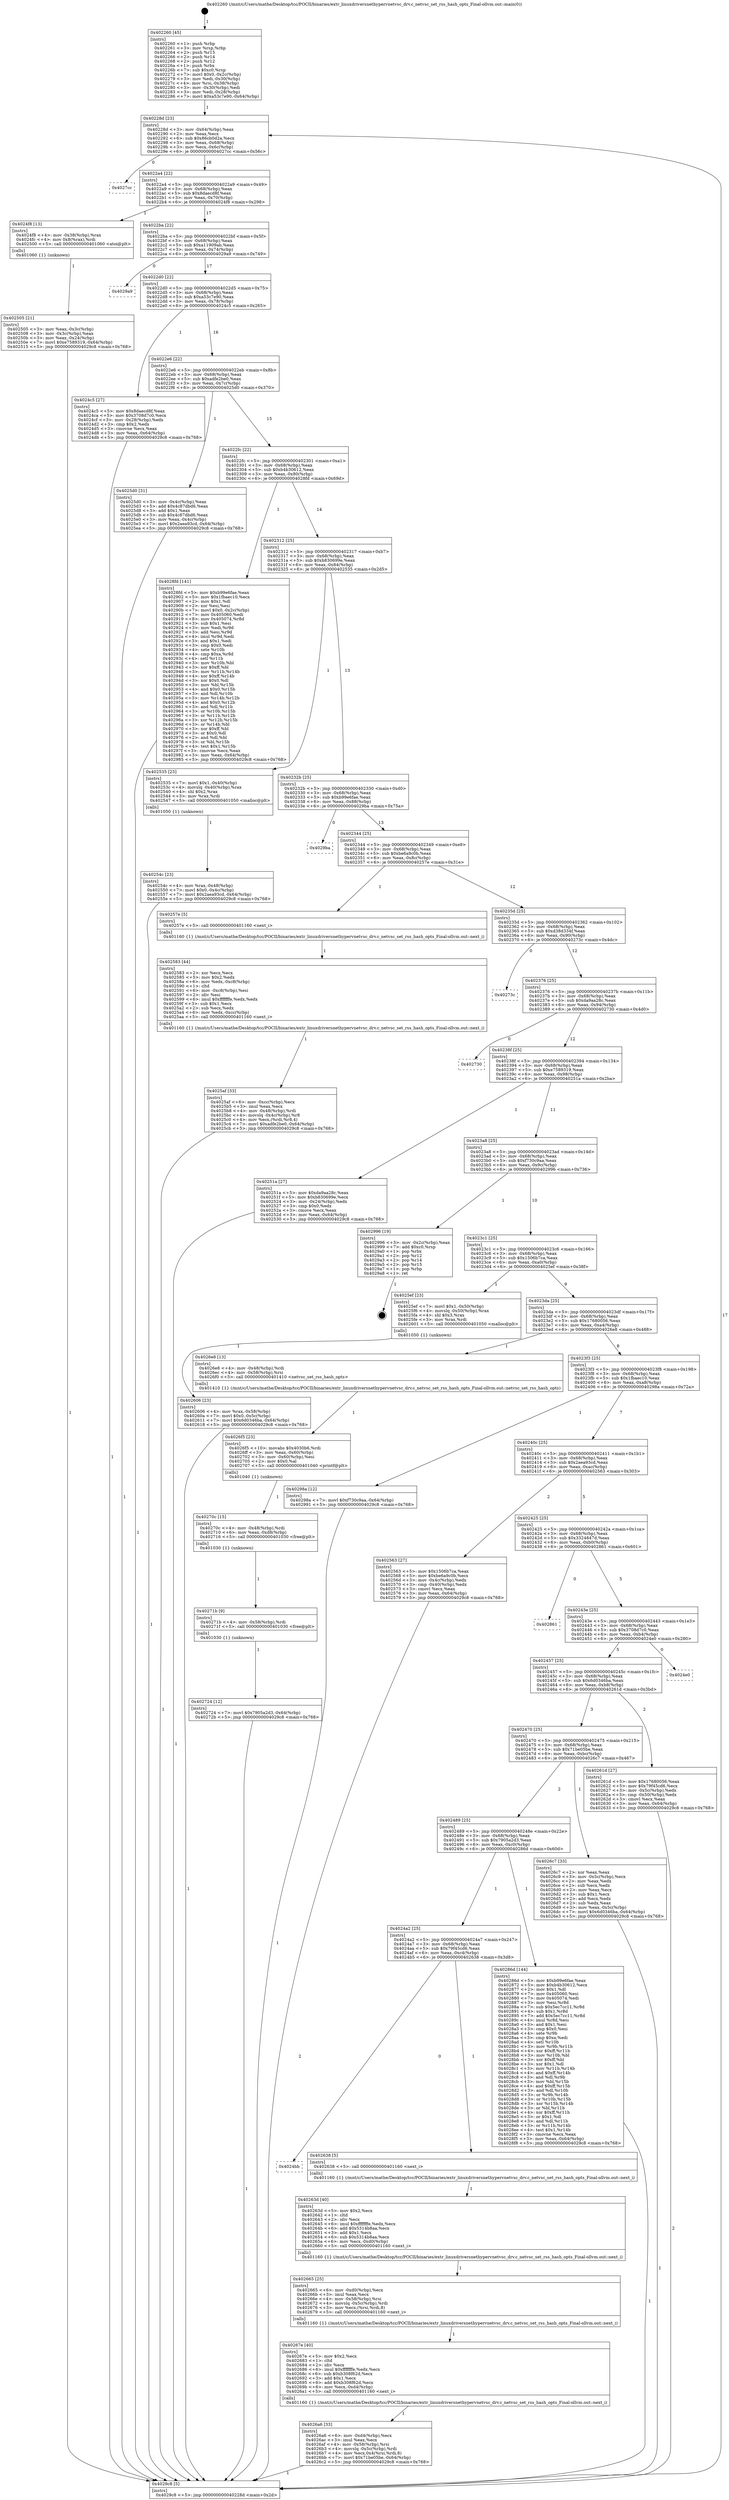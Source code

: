digraph "0x402260" {
  label = "0x402260 (/mnt/c/Users/mathe/Desktop/tcc/POCII/binaries/extr_linuxdriversnethypervnetvsc_drv.c_netvsc_set_rss_hash_opts_Final-ollvm.out::main(0))"
  labelloc = "t"
  node[shape=record]

  Entry [label="",width=0.3,height=0.3,shape=circle,fillcolor=black,style=filled]
  "0x40228d" [label="{
     0x40228d [23]\l
     | [instrs]\l
     &nbsp;&nbsp;0x40228d \<+3\>: mov -0x64(%rbp),%eax\l
     &nbsp;&nbsp;0x402290 \<+2\>: mov %eax,%ecx\l
     &nbsp;&nbsp;0x402292 \<+6\>: sub $0x86cb0d2a,%ecx\l
     &nbsp;&nbsp;0x402298 \<+3\>: mov %eax,-0x68(%rbp)\l
     &nbsp;&nbsp;0x40229b \<+3\>: mov %ecx,-0x6c(%rbp)\l
     &nbsp;&nbsp;0x40229e \<+6\>: je 00000000004027cc \<main+0x56c\>\l
  }"]
  "0x4027cc" [label="{
     0x4027cc\l
  }", style=dashed]
  "0x4022a4" [label="{
     0x4022a4 [22]\l
     | [instrs]\l
     &nbsp;&nbsp;0x4022a4 \<+5\>: jmp 00000000004022a9 \<main+0x49\>\l
     &nbsp;&nbsp;0x4022a9 \<+3\>: mov -0x68(%rbp),%eax\l
     &nbsp;&nbsp;0x4022ac \<+5\>: sub $0x8daecd8f,%eax\l
     &nbsp;&nbsp;0x4022b1 \<+3\>: mov %eax,-0x70(%rbp)\l
     &nbsp;&nbsp;0x4022b4 \<+6\>: je 00000000004024f8 \<main+0x298\>\l
  }"]
  Exit [label="",width=0.3,height=0.3,shape=circle,fillcolor=black,style=filled,peripheries=2]
  "0x4024f8" [label="{
     0x4024f8 [13]\l
     | [instrs]\l
     &nbsp;&nbsp;0x4024f8 \<+4\>: mov -0x38(%rbp),%rax\l
     &nbsp;&nbsp;0x4024fc \<+4\>: mov 0x8(%rax),%rdi\l
     &nbsp;&nbsp;0x402500 \<+5\>: call 0000000000401060 \<atoi@plt\>\l
     | [calls]\l
     &nbsp;&nbsp;0x401060 \{1\} (unknown)\l
  }"]
  "0x4022ba" [label="{
     0x4022ba [22]\l
     | [instrs]\l
     &nbsp;&nbsp;0x4022ba \<+5\>: jmp 00000000004022bf \<main+0x5f\>\l
     &nbsp;&nbsp;0x4022bf \<+3\>: mov -0x68(%rbp),%eax\l
     &nbsp;&nbsp;0x4022c2 \<+5\>: sub $0xa11909ab,%eax\l
     &nbsp;&nbsp;0x4022c7 \<+3\>: mov %eax,-0x74(%rbp)\l
     &nbsp;&nbsp;0x4022ca \<+6\>: je 00000000004029a9 \<main+0x749\>\l
  }"]
  "0x402724" [label="{
     0x402724 [12]\l
     | [instrs]\l
     &nbsp;&nbsp;0x402724 \<+7\>: movl $0x7905a2d3,-0x64(%rbp)\l
     &nbsp;&nbsp;0x40272b \<+5\>: jmp 00000000004029c8 \<main+0x768\>\l
  }"]
  "0x4029a9" [label="{
     0x4029a9\l
  }", style=dashed]
  "0x4022d0" [label="{
     0x4022d0 [22]\l
     | [instrs]\l
     &nbsp;&nbsp;0x4022d0 \<+5\>: jmp 00000000004022d5 \<main+0x75\>\l
     &nbsp;&nbsp;0x4022d5 \<+3\>: mov -0x68(%rbp),%eax\l
     &nbsp;&nbsp;0x4022d8 \<+5\>: sub $0xa53c7e90,%eax\l
     &nbsp;&nbsp;0x4022dd \<+3\>: mov %eax,-0x78(%rbp)\l
     &nbsp;&nbsp;0x4022e0 \<+6\>: je 00000000004024c5 \<main+0x265\>\l
  }"]
  "0x40271b" [label="{
     0x40271b [9]\l
     | [instrs]\l
     &nbsp;&nbsp;0x40271b \<+4\>: mov -0x58(%rbp),%rdi\l
     &nbsp;&nbsp;0x40271f \<+5\>: call 0000000000401030 \<free@plt\>\l
     | [calls]\l
     &nbsp;&nbsp;0x401030 \{1\} (unknown)\l
  }"]
  "0x4024c5" [label="{
     0x4024c5 [27]\l
     | [instrs]\l
     &nbsp;&nbsp;0x4024c5 \<+5\>: mov $0x8daecd8f,%eax\l
     &nbsp;&nbsp;0x4024ca \<+5\>: mov $0x3708d7c0,%ecx\l
     &nbsp;&nbsp;0x4024cf \<+3\>: mov -0x28(%rbp),%edx\l
     &nbsp;&nbsp;0x4024d2 \<+3\>: cmp $0x2,%edx\l
     &nbsp;&nbsp;0x4024d5 \<+3\>: cmovne %ecx,%eax\l
     &nbsp;&nbsp;0x4024d8 \<+3\>: mov %eax,-0x64(%rbp)\l
     &nbsp;&nbsp;0x4024db \<+5\>: jmp 00000000004029c8 \<main+0x768\>\l
  }"]
  "0x4022e6" [label="{
     0x4022e6 [22]\l
     | [instrs]\l
     &nbsp;&nbsp;0x4022e6 \<+5\>: jmp 00000000004022eb \<main+0x8b\>\l
     &nbsp;&nbsp;0x4022eb \<+3\>: mov -0x68(%rbp),%eax\l
     &nbsp;&nbsp;0x4022ee \<+5\>: sub $0xadfe2be0,%eax\l
     &nbsp;&nbsp;0x4022f3 \<+3\>: mov %eax,-0x7c(%rbp)\l
     &nbsp;&nbsp;0x4022f6 \<+6\>: je 00000000004025d0 \<main+0x370\>\l
  }"]
  "0x4029c8" [label="{
     0x4029c8 [5]\l
     | [instrs]\l
     &nbsp;&nbsp;0x4029c8 \<+5\>: jmp 000000000040228d \<main+0x2d\>\l
  }"]
  "0x402260" [label="{
     0x402260 [45]\l
     | [instrs]\l
     &nbsp;&nbsp;0x402260 \<+1\>: push %rbp\l
     &nbsp;&nbsp;0x402261 \<+3\>: mov %rsp,%rbp\l
     &nbsp;&nbsp;0x402264 \<+2\>: push %r15\l
     &nbsp;&nbsp;0x402266 \<+2\>: push %r14\l
     &nbsp;&nbsp;0x402268 \<+2\>: push %r12\l
     &nbsp;&nbsp;0x40226a \<+1\>: push %rbx\l
     &nbsp;&nbsp;0x40226b \<+7\>: sub $0xc0,%rsp\l
     &nbsp;&nbsp;0x402272 \<+7\>: movl $0x0,-0x2c(%rbp)\l
     &nbsp;&nbsp;0x402279 \<+3\>: mov %edi,-0x30(%rbp)\l
     &nbsp;&nbsp;0x40227c \<+4\>: mov %rsi,-0x38(%rbp)\l
     &nbsp;&nbsp;0x402280 \<+3\>: mov -0x30(%rbp),%edi\l
     &nbsp;&nbsp;0x402283 \<+3\>: mov %edi,-0x28(%rbp)\l
     &nbsp;&nbsp;0x402286 \<+7\>: movl $0xa53c7e90,-0x64(%rbp)\l
  }"]
  "0x402505" [label="{
     0x402505 [21]\l
     | [instrs]\l
     &nbsp;&nbsp;0x402505 \<+3\>: mov %eax,-0x3c(%rbp)\l
     &nbsp;&nbsp;0x402508 \<+3\>: mov -0x3c(%rbp),%eax\l
     &nbsp;&nbsp;0x40250b \<+3\>: mov %eax,-0x24(%rbp)\l
     &nbsp;&nbsp;0x40250e \<+7\>: movl $0xe7589319,-0x64(%rbp)\l
     &nbsp;&nbsp;0x402515 \<+5\>: jmp 00000000004029c8 \<main+0x768\>\l
  }"]
  "0x40270c" [label="{
     0x40270c [15]\l
     | [instrs]\l
     &nbsp;&nbsp;0x40270c \<+4\>: mov -0x48(%rbp),%rdi\l
     &nbsp;&nbsp;0x402710 \<+6\>: mov %eax,-0xd8(%rbp)\l
     &nbsp;&nbsp;0x402716 \<+5\>: call 0000000000401030 \<free@plt\>\l
     | [calls]\l
     &nbsp;&nbsp;0x401030 \{1\} (unknown)\l
  }"]
  "0x4025d0" [label="{
     0x4025d0 [31]\l
     | [instrs]\l
     &nbsp;&nbsp;0x4025d0 \<+3\>: mov -0x4c(%rbp),%eax\l
     &nbsp;&nbsp;0x4025d3 \<+5\>: add $0x4c87dbd6,%eax\l
     &nbsp;&nbsp;0x4025d8 \<+3\>: add $0x1,%eax\l
     &nbsp;&nbsp;0x4025db \<+5\>: sub $0x4c87dbd6,%eax\l
     &nbsp;&nbsp;0x4025e0 \<+3\>: mov %eax,-0x4c(%rbp)\l
     &nbsp;&nbsp;0x4025e3 \<+7\>: movl $0x2aea93cd,-0x64(%rbp)\l
     &nbsp;&nbsp;0x4025ea \<+5\>: jmp 00000000004029c8 \<main+0x768\>\l
  }"]
  "0x4022fc" [label="{
     0x4022fc [22]\l
     | [instrs]\l
     &nbsp;&nbsp;0x4022fc \<+5\>: jmp 0000000000402301 \<main+0xa1\>\l
     &nbsp;&nbsp;0x402301 \<+3\>: mov -0x68(%rbp),%eax\l
     &nbsp;&nbsp;0x402304 \<+5\>: sub $0xb4b30612,%eax\l
     &nbsp;&nbsp;0x402309 \<+3\>: mov %eax,-0x80(%rbp)\l
     &nbsp;&nbsp;0x40230c \<+6\>: je 00000000004028fd \<main+0x69d\>\l
  }"]
  "0x4026f5" [label="{
     0x4026f5 [23]\l
     | [instrs]\l
     &nbsp;&nbsp;0x4026f5 \<+10\>: movabs $0x4030b6,%rdi\l
     &nbsp;&nbsp;0x4026ff \<+3\>: mov %eax,-0x60(%rbp)\l
     &nbsp;&nbsp;0x402702 \<+3\>: mov -0x60(%rbp),%esi\l
     &nbsp;&nbsp;0x402705 \<+2\>: mov $0x0,%al\l
     &nbsp;&nbsp;0x402707 \<+5\>: call 0000000000401040 \<printf@plt\>\l
     | [calls]\l
     &nbsp;&nbsp;0x401040 \{1\} (unknown)\l
  }"]
  "0x4028fd" [label="{
     0x4028fd [141]\l
     | [instrs]\l
     &nbsp;&nbsp;0x4028fd \<+5\>: mov $0xb99e6fae,%eax\l
     &nbsp;&nbsp;0x402902 \<+5\>: mov $0x1fbaec10,%ecx\l
     &nbsp;&nbsp;0x402907 \<+2\>: mov $0x1,%dl\l
     &nbsp;&nbsp;0x402909 \<+2\>: xor %esi,%esi\l
     &nbsp;&nbsp;0x40290b \<+7\>: movl $0x0,-0x2c(%rbp)\l
     &nbsp;&nbsp;0x402912 \<+7\>: mov 0x405060,%edi\l
     &nbsp;&nbsp;0x402919 \<+8\>: mov 0x405074,%r8d\l
     &nbsp;&nbsp;0x402921 \<+3\>: sub $0x1,%esi\l
     &nbsp;&nbsp;0x402924 \<+3\>: mov %edi,%r9d\l
     &nbsp;&nbsp;0x402927 \<+3\>: add %esi,%r9d\l
     &nbsp;&nbsp;0x40292a \<+4\>: imul %r9d,%edi\l
     &nbsp;&nbsp;0x40292e \<+3\>: and $0x1,%edi\l
     &nbsp;&nbsp;0x402931 \<+3\>: cmp $0x0,%edi\l
     &nbsp;&nbsp;0x402934 \<+4\>: sete %r10b\l
     &nbsp;&nbsp;0x402938 \<+4\>: cmp $0xa,%r8d\l
     &nbsp;&nbsp;0x40293c \<+4\>: setl %r11b\l
     &nbsp;&nbsp;0x402940 \<+3\>: mov %r10b,%bl\l
     &nbsp;&nbsp;0x402943 \<+3\>: xor $0xff,%bl\l
     &nbsp;&nbsp;0x402946 \<+3\>: mov %r11b,%r14b\l
     &nbsp;&nbsp;0x402949 \<+4\>: xor $0xff,%r14b\l
     &nbsp;&nbsp;0x40294d \<+3\>: xor $0x0,%dl\l
     &nbsp;&nbsp;0x402950 \<+3\>: mov %bl,%r15b\l
     &nbsp;&nbsp;0x402953 \<+4\>: and $0x0,%r15b\l
     &nbsp;&nbsp;0x402957 \<+3\>: and %dl,%r10b\l
     &nbsp;&nbsp;0x40295a \<+3\>: mov %r14b,%r12b\l
     &nbsp;&nbsp;0x40295d \<+4\>: and $0x0,%r12b\l
     &nbsp;&nbsp;0x402961 \<+3\>: and %dl,%r11b\l
     &nbsp;&nbsp;0x402964 \<+3\>: or %r10b,%r15b\l
     &nbsp;&nbsp;0x402967 \<+3\>: or %r11b,%r12b\l
     &nbsp;&nbsp;0x40296a \<+3\>: xor %r12b,%r15b\l
     &nbsp;&nbsp;0x40296d \<+3\>: or %r14b,%bl\l
     &nbsp;&nbsp;0x402970 \<+3\>: xor $0xff,%bl\l
     &nbsp;&nbsp;0x402973 \<+3\>: or $0x0,%dl\l
     &nbsp;&nbsp;0x402976 \<+2\>: and %dl,%bl\l
     &nbsp;&nbsp;0x402978 \<+3\>: or %bl,%r15b\l
     &nbsp;&nbsp;0x40297b \<+4\>: test $0x1,%r15b\l
     &nbsp;&nbsp;0x40297f \<+3\>: cmovne %ecx,%eax\l
     &nbsp;&nbsp;0x402982 \<+3\>: mov %eax,-0x64(%rbp)\l
     &nbsp;&nbsp;0x402985 \<+5\>: jmp 00000000004029c8 \<main+0x768\>\l
  }"]
  "0x402312" [label="{
     0x402312 [25]\l
     | [instrs]\l
     &nbsp;&nbsp;0x402312 \<+5\>: jmp 0000000000402317 \<main+0xb7\>\l
     &nbsp;&nbsp;0x402317 \<+3\>: mov -0x68(%rbp),%eax\l
     &nbsp;&nbsp;0x40231a \<+5\>: sub $0xb830699e,%eax\l
     &nbsp;&nbsp;0x40231f \<+6\>: mov %eax,-0x84(%rbp)\l
     &nbsp;&nbsp;0x402325 \<+6\>: je 0000000000402535 \<main+0x2d5\>\l
  }"]
  "0x4026a6" [label="{
     0x4026a6 [33]\l
     | [instrs]\l
     &nbsp;&nbsp;0x4026a6 \<+6\>: mov -0xd4(%rbp),%ecx\l
     &nbsp;&nbsp;0x4026ac \<+3\>: imul %eax,%ecx\l
     &nbsp;&nbsp;0x4026af \<+4\>: mov -0x58(%rbp),%rsi\l
     &nbsp;&nbsp;0x4026b3 \<+4\>: movslq -0x5c(%rbp),%rdi\l
     &nbsp;&nbsp;0x4026b7 \<+4\>: mov %ecx,0x4(%rsi,%rdi,8)\l
     &nbsp;&nbsp;0x4026bb \<+7\>: movl $0x71be05be,-0x64(%rbp)\l
     &nbsp;&nbsp;0x4026c2 \<+5\>: jmp 00000000004029c8 \<main+0x768\>\l
  }"]
  "0x402535" [label="{
     0x402535 [23]\l
     | [instrs]\l
     &nbsp;&nbsp;0x402535 \<+7\>: movl $0x1,-0x40(%rbp)\l
     &nbsp;&nbsp;0x40253c \<+4\>: movslq -0x40(%rbp),%rax\l
     &nbsp;&nbsp;0x402540 \<+4\>: shl $0x2,%rax\l
     &nbsp;&nbsp;0x402544 \<+3\>: mov %rax,%rdi\l
     &nbsp;&nbsp;0x402547 \<+5\>: call 0000000000401050 \<malloc@plt\>\l
     | [calls]\l
     &nbsp;&nbsp;0x401050 \{1\} (unknown)\l
  }"]
  "0x40232b" [label="{
     0x40232b [25]\l
     | [instrs]\l
     &nbsp;&nbsp;0x40232b \<+5\>: jmp 0000000000402330 \<main+0xd0\>\l
     &nbsp;&nbsp;0x402330 \<+3\>: mov -0x68(%rbp),%eax\l
     &nbsp;&nbsp;0x402333 \<+5\>: sub $0xb99e6fae,%eax\l
     &nbsp;&nbsp;0x402338 \<+6\>: mov %eax,-0x88(%rbp)\l
     &nbsp;&nbsp;0x40233e \<+6\>: je 00000000004029ba \<main+0x75a\>\l
  }"]
  "0x40267e" [label="{
     0x40267e [40]\l
     | [instrs]\l
     &nbsp;&nbsp;0x40267e \<+5\>: mov $0x2,%ecx\l
     &nbsp;&nbsp;0x402683 \<+1\>: cltd\l
     &nbsp;&nbsp;0x402684 \<+2\>: idiv %ecx\l
     &nbsp;&nbsp;0x402686 \<+6\>: imul $0xfffffffe,%edx,%ecx\l
     &nbsp;&nbsp;0x40268c \<+6\>: sub $0xb308f62d,%ecx\l
     &nbsp;&nbsp;0x402692 \<+3\>: add $0x1,%ecx\l
     &nbsp;&nbsp;0x402695 \<+6\>: add $0xb308f62d,%ecx\l
     &nbsp;&nbsp;0x40269b \<+6\>: mov %ecx,-0xd4(%rbp)\l
     &nbsp;&nbsp;0x4026a1 \<+5\>: call 0000000000401160 \<next_i\>\l
     | [calls]\l
     &nbsp;&nbsp;0x401160 \{1\} (/mnt/c/Users/mathe/Desktop/tcc/POCII/binaries/extr_linuxdriversnethypervnetvsc_drv.c_netvsc_set_rss_hash_opts_Final-ollvm.out::next_i)\l
  }"]
  "0x4029ba" [label="{
     0x4029ba\l
  }", style=dashed]
  "0x402344" [label="{
     0x402344 [25]\l
     | [instrs]\l
     &nbsp;&nbsp;0x402344 \<+5\>: jmp 0000000000402349 \<main+0xe9\>\l
     &nbsp;&nbsp;0x402349 \<+3\>: mov -0x68(%rbp),%eax\l
     &nbsp;&nbsp;0x40234c \<+5\>: sub $0xbe6a9c0b,%eax\l
     &nbsp;&nbsp;0x402351 \<+6\>: mov %eax,-0x8c(%rbp)\l
     &nbsp;&nbsp;0x402357 \<+6\>: je 000000000040257e \<main+0x31e\>\l
  }"]
  "0x402665" [label="{
     0x402665 [25]\l
     | [instrs]\l
     &nbsp;&nbsp;0x402665 \<+6\>: mov -0xd0(%rbp),%ecx\l
     &nbsp;&nbsp;0x40266b \<+3\>: imul %eax,%ecx\l
     &nbsp;&nbsp;0x40266e \<+4\>: mov -0x58(%rbp),%rsi\l
     &nbsp;&nbsp;0x402672 \<+4\>: movslq -0x5c(%rbp),%rdi\l
     &nbsp;&nbsp;0x402676 \<+3\>: mov %ecx,(%rsi,%rdi,8)\l
     &nbsp;&nbsp;0x402679 \<+5\>: call 0000000000401160 \<next_i\>\l
     | [calls]\l
     &nbsp;&nbsp;0x401160 \{1\} (/mnt/c/Users/mathe/Desktop/tcc/POCII/binaries/extr_linuxdriversnethypervnetvsc_drv.c_netvsc_set_rss_hash_opts_Final-ollvm.out::next_i)\l
  }"]
  "0x40257e" [label="{
     0x40257e [5]\l
     | [instrs]\l
     &nbsp;&nbsp;0x40257e \<+5\>: call 0000000000401160 \<next_i\>\l
     | [calls]\l
     &nbsp;&nbsp;0x401160 \{1\} (/mnt/c/Users/mathe/Desktop/tcc/POCII/binaries/extr_linuxdriversnethypervnetvsc_drv.c_netvsc_set_rss_hash_opts_Final-ollvm.out::next_i)\l
  }"]
  "0x40235d" [label="{
     0x40235d [25]\l
     | [instrs]\l
     &nbsp;&nbsp;0x40235d \<+5\>: jmp 0000000000402362 \<main+0x102\>\l
     &nbsp;&nbsp;0x402362 \<+3\>: mov -0x68(%rbp),%eax\l
     &nbsp;&nbsp;0x402365 \<+5\>: sub $0xd38d334f,%eax\l
     &nbsp;&nbsp;0x40236a \<+6\>: mov %eax,-0x90(%rbp)\l
     &nbsp;&nbsp;0x402370 \<+6\>: je 000000000040273c \<main+0x4dc\>\l
  }"]
  "0x40263d" [label="{
     0x40263d [40]\l
     | [instrs]\l
     &nbsp;&nbsp;0x40263d \<+5\>: mov $0x2,%ecx\l
     &nbsp;&nbsp;0x402642 \<+1\>: cltd\l
     &nbsp;&nbsp;0x402643 \<+2\>: idiv %ecx\l
     &nbsp;&nbsp;0x402645 \<+6\>: imul $0xfffffffe,%edx,%ecx\l
     &nbsp;&nbsp;0x40264b \<+6\>: add $0x5314b8aa,%ecx\l
     &nbsp;&nbsp;0x402651 \<+3\>: add $0x1,%ecx\l
     &nbsp;&nbsp;0x402654 \<+6\>: sub $0x5314b8aa,%ecx\l
     &nbsp;&nbsp;0x40265a \<+6\>: mov %ecx,-0xd0(%rbp)\l
     &nbsp;&nbsp;0x402660 \<+5\>: call 0000000000401160 \<next_i\>\l
     | [calls]\l
     &nbsp;&nbsp;0x401160 \{1\} (/mnt/c/Users/mathe/Desktop/tcc/POCII/binaries/extr_linuxdriversnethypervnetvsc_drv.c_netvsc_set_rss_hash_opts_Final-ollvm.out::next_i)\l
  }"]
  "0x40273c" [label="{
     0x40273c\l
  }", style=dashed]
  "0x402376" [label="{
     0x402376 [25]\l
     | [instrs]\l
     &nbsp;&nbsp;0x402376 \<+5\>: jmp 000000000040237b \<main+0x11b\>\l
     &nbsp;&nbsp;0x40237b \<+3\>: mov -0x68(%rbp),%eax\l
     &nbsp;&nbsp;0x40237e \<+5\>: sub $0xda9aa28c,%eax\l
     &nbsp;&nbsp;0x402383 \<+6\>: mov %eax,-0x94(%rbp)\l
     &nbsp;&nbsp;0x402389 \<+6\>: je 0000000000402730 \<main+0x4d0\>\l
  }"]
  "0x4024bb" [label="{
     0x4024bb\l
  }", style=dashed]
  "0x402730" [label="{
     0x402730\l
  }", style=dashed]
  "0x40238f" [label="{
     0x40238f [25]\l
     | [instrs]\l
     &nbsp;&nbsp;0x40238f \<+5\>: jmp 0000000000402394 \<main+0x134\>\l
     &nbsp;&nbsp;0x402394 \<+3\>: mov -0x68(%rbp),%eax\l
     &nbsp;&nbsp;0x402397 \<+5\>: sub $0xe7589319,%eax\l
     &nbsp;&nbsp;0x40239c \<+6\>: mov %eax,-0x98(%rbp)\l
     &nbsp;&nbsp;0x4023a2 \<+6\>: je 000000000040251a \<main+0x2ba\>\l
  }"]
  "0x402638" [label="{
     0x402638 [5]\l
     | [instrs]\l
     &nbsp;&nbsp;0x402638 \<+5\>: call 0000000000401160 \<next_i\>\l
     | [calls]\l
     &nbsp;&nbsp;0x401160 \{1\} (/mnt/c/Users/mathe/Desktop/tcc/POCII/binaries/extr_linuxdriversnethypervnetvsc_drv.c_netvsc_set_rss_hash_opts_Final-ollvm.out::next_i)\l
  }"]
  "0x40251a" [label="{
     0x40251a [27]\l
     | [instrs]\l
     &nbsp;&nbsp;0x40251a \<+5\>: mov $0xda9aa28c,%eax\l
     &nbsp;&nbsp;0x40251f \<+5\>: mov $0xb830699e,%ecx\l
     &nbsp;&nbsp;0x402524 \<+3\>: mov -0x24(%rbp),%edx\l
     &nbsp;&nbsp;0x402527 \<+3\>: cmp $0x0,%edx\l
     &nbsp;&nbsp;0x40252a \<+3\>: cmove %ecx,%eax\l
     &nbsp;&nbsp;0x40252d \<+3\>: mov %eax,-0x64(%rbp)\l
     &nbsp;&nbsp;0x402530 \<+5\>: jmp 00000000004029c8 \<main+0x768\>\l
  }"]
  "0x4023a8" [label="{
     0x4023a8 [25]\l
     | [instrs]\l
     &nbsp;&nbsp;0x4023a8 \<+5\>: jmp 00000000004023ad \<main+0x14d\>\l
     &nbsp;&nbsp;0x4023ad \<+3\>: mov -0x68(%rbp),%eax\l
     &nbsp;&nbsp;0x4023b0 \<+5\>: sub $0xf730c9aa,%eax\l
     &nbsp;&nbsp;0x4023b5 \<+6\>: mov %eax,-0x9c(%rbp)\l
     &nbsp;&nbsp;0x4023bb \<+6\>: je 0000000000402996 \<main+0x736\>\l
  }"]
  "0x40254c" [label="{
     0x40254c [23]\l
     | [instrs]\l
     &nbsp;&nbsp;0x40254c \<+4\>: mov %rax,-0x48(%rbp)\l
     &nbsp;&nbsp;0x402550 \<+7\>: movl $0x0,-0x4c(%rbp)\l
     &nbsp;&nbsp;0x402557 \<+7\>: movl $0x2aea93cd,-0x64(%rbp)\l
     &nbsp;&nbsp;0x40255e \<+5\>: jmp 00000000004029c8 \<main+0x768\>\l
  }"]
  "0x4024a2" [label="{
     0x4024a2 [25]\l
     | [instrs]\l
     &nbsp;&nbsp;0x4024a2 \<+5\>: jmp 00000000004024a7 \<main+0x247\>\l
     &nbsp;&nbsp;0x4024a7 \<+3\>: mov -0x68(%rbp),%eax\l
     &nbsp;&nbsp;0x4024aa \<+5\>: sub $0x79f45cd6,%eax\l
     &nbsp;&nbsp;0x4024af \<+6\>: mov %eax,-0xc4(%rbp)\l
     &nbsp;&nbsp;0x4024b5 \<+6\>: je 0000000000402638 \<main+0x3d8\>\l
  }"]
  "0x402996" [label="{
     0x402996 [19]\l
     | [instrs]\l
     &nbsp;&nbsp;0x402996 \<+3\>: mov -0x2c(%rbp),%eax\l
     &nbsp;&nbsp;0x402999 \<+7\>: add $0xc0,%rsp\l
     &nbsp;&nbsp;0x4029a0 \<+1\>: pop %rbx\l
     &nbsp;&nbsp;0x4029a1 \<+2\>: pop %r12\l
     &nbsp;&nbsp;0x4029a3 \<+2\>: pop %r14\l
     &nbsp;&nbsp;0x4029a5 \<+2\>: pop %r15\l
     &nbsp;&nbsp;0x4029a7 \<+1\>: pop %rbp\l
     &nbsp;&nbsp;0x4029a8 \<+1\>: ret\l
  }"]
  "0x4023c1" [label="{
     0x4023c1 [25]\l
     | [instrs]\l
     &nbsp;&nbsp;0x4023c1 \<+5\>: jmp 00000000004023c6 \<main+0x166\>\l
     &nbsp;&nbsp;0x4023c6 \<+3\>: mov -0x68(%rbp),%eax\l
     &nbsp;&nbsp;0x4023c9 \<+5\>: sub $0x1506b7ca,%eax\l
     &nbsp;&nbsp;0x4023ce \<+6\>: mov %eax,-0xa0(%rbp)\l
     &nbsp;&nbsp;0x4023d4 \<+6\>: je 00000000004025ef \<main+0x38f\>\l
  }"]
  "0x40286d" [label="{
     0x40286d [144]\l
     | [instrs]\l
     &nbsp;&nbsp;0x40286d \<+5\>: mov $0xb99e6fae,%eax\l
     &nbsp;&nbsp;0x402872 \<+5\>: mov $0xb4b30612,%ecx\l
     &nbsp;&nbsp;0x402877 \<+2\>: mov $0x1,%dl\l
     &nbsp;&nbsp;0x402879 \<+7\>: mov 0x405060,%esi\l
     &nbsp;&nbsp;0x402880 \<+7\>: mov 0x405074,%edi\l
     &nbsp;&nbsp;0x402887 \<+3\>: mov %esi,%r8d\l
     &nbsp;&nbsp;0x40288a \<+7\>: sub $0x5ec7cc11,%r8d\l
     &nbsp;&nbsp;0x402891 \<+4\>: sub $0x1,%r8d\l
     &nbsp;&nbsp;0x402895 \<+7\>: add $0x5ec7cc11,%r8d\l
     &nbsp;&nbsp;0x40289c \<+4\>: imul %r8d,%esi\l
     &nbsp;&nbsp;0x4028a0 \<+3\>: and $0x1,%esi\l
     &nbsp;&nbsp;0x4028a3 \<+3\>: cmp $0x0,%esi\l
     &nbsp;&nbsp;0x4028a6 \<+4\>: sete %r9b\l
     &nbsp;&nbsp;0x4028aa \<+3\>: cmp $0xa,%edi\l
     &nbsp;&nbsp;0x4028ad \<+4\>: setl %r10b\l
     &nbsp;&nbsp;0x4028b1 \<+3\>: mov %r9b,%r11b\l
     &nbsp;&nbsp;0x4028b4 \<+4\>: xor $0xff,%r11b\l
     &nbsp;&nbsp;0x4028b8 \<+3\>: mov %r10b,%bl\l
     &nbsp;&nbsp;0x4028bb \<+3\>: xor $0xff,%bl\l
     &nbsp;&nbsp;0x4028be \<+3\>: xor $0x1,%dl\l
     &nbsp;&nbsp;0x4028c1 \<+3\>: mov %r11b,%r14b\l
     &nbsp;&nbsp;0x4028c4 \<+4\>: and $0xff,%r14b\l
     &nbsp;&nbsp;0x4028c8 \<+3\>: and %dl,%r9b\l
     &nbsp;&nbsp;0x4028cb \<+3\>: mov %bl,%r15b\l
     &nbsp;&nbsp;0x4028ce \<+4\>: and $0xff,%r15b\l
     &nbsp;&nbsp;0x4028d2 \<+3\>: and %dl,%r10b\l
     &nbsp;&nbsp;0x4028d5 \<+3\>: or %r9b,%r14b\l
     &nbsp;&nbsp;0x4028d8 \<+3\>: or %r10b,%r15b\l
     &nbsp;&nbsp;0x4028db \<+3\>: xor %r15b,%r14b\l
     &nbsp;&nbsp;0x4028de \<+3\>: or %bl,%r11b\l
     &nbsp;&nbsp;0x4028e1 \<+4\>: xor $0xff,%r11b\l
     &nbsp;&nbsp;0x4028e5 \<+3\>: or $0x1,%dl\l
     &nbsp;&nbsp;0x4028e8 \<+3\>: and %dl,%r11b\l
     &nbsp;&nbsp;0x4028eb \<+3\>: or %r11b,%r14b\l
     &nbsp;&nbsp;0x4028ee \<+4\>: test $0x1,%r14b\l
     &nbsp;&nbsp;0x4028f2 \<+3\>: cmovne %ecx,%eax\l
     &nbsp;&nbsp;0x4028f5 \<+3\>: mov %eax,-0x64(%rbp)\l
     &nbsp;&nbsp;0x4028f8 \<+5\>: jmp 00000000004029c8 \<main+0x768\>\l
  }"]
  "0x4025ef" [label="{
     0x4025ef [23]\l
     | [instrs]\l
     &nbsp;&nbsp;0x4025ef \<+7\>: movl $0x1,-0x50(%rbp)\l
     &nbsp;&nbsp;0x4025f6 \<+4\>: movslq -0x50(%rbp),%rax\l
     &nbsp;&nbsp;0x4025fa \<+4\>: shl $0x3,%rax\l
     &nbsp;&nbsp;0x4025fe \<+3\>: mov %rax,%rdi\l
     &nbsp;&nbsp;0x402601 \<+5\>: call 0000000000401050 \<malloc@plt\>\l
     | [calls]\l
     &nbsp;&nbsp;0x401050 \{1\} (unknown)\l
  }"]
  "0x4023da" [label="{
     0x4023da [25]\l
     | [instrs]\l
     &nbsp;&nbsp;0x4023da \<+5\>: jmp 00000000004023df \<main+0x17f\>\l
     &nbsp;&nbsp;0x4023df \<+3\>: mov -0x68(%rbp),%eax\l
     &nbsp;&nbsp;0x4023e2 \<+5\>: sub $0x17680056,%eax\l
     &nbsp;&nbsp;0x4023e7 \<+6\>: mov %eax,-0xa4(%rbp)\l
     &nbsp;&nbsp;0x4023ed \<+6\>: je 00000000004026e8 \<main+0x488\>\l
  }"]
  "0x402489" [label="{
     0x402489 [25]\l
     | [instrs]\l
     &nbsp;&nbsp;0x402489 \<+5\>: jmp 000000000040248e \<main+0x22e\>\l
     &nbsp;&nbsp;0x40248e \<+3\>: mov -0x68(%rbp),%eax\l
     &nbsp;&nbsp;0x402491 \<+5\>: sub $0x7905a2d3,%eax\l
     &nbsp;&nbsp;0x402496 \<+6\>: mov %eax,-0xc0(%rbp)\l
     &nbsp;&nbsp;0x40249c \<+6\>: je 000000000040286d \<main+0x60d\>\l
  }"]
  "0x4026e8" [label="{
     0x4026e8 [13]\l
     | [instrs]\l
     &nbsp;&nbsp;0x4026e8 \<+4\>: mov -0x48(%rbp),%rdi\l
     &nbsp;&nbsp;0x4026ec \<+4\>: mov -0x58(%rbp),%rsi\l
     &nbsp;&nbsp;0x4026f0 \<+5\>: call 0000000000401410 \<netvsc_set_rss_hash_opts\>\l
     | [calls]\l
     &nbsp;&nbsp;0x401410 \{1\} (/mnt/c/Users/mathe/Desktop/tcc/POCII/binaries/extr_linuxdriversnethypervnetvsc_drv.c_netvsc_set_rss_hash_opts_Final-ollvm.out::netvsc_set_rss_hash_opts)\l
  }"]
  "0x4023f3" [label="{
     0x4023f3 [25]\l
     | [instrs]\l
     &nbsp;&nbsp;0x4023f3 \<+5\>: jmp 00000000004023f8 \<main+0x198\>\l
     &nbsp;&nbsp;0x4023f8 \<+3\>: mov -0x68(%rbp),%eax\l
     &nbsp;&nbsp;0x4023fb \<+5\>: sub $0x1fbaec10,%eax\l
     &nbsp;&nbsp;0x402400 \<+6\>: mov %eax,-0xa8(%rbp)\l
     &nbsp;&nbsp;0x402406 \<+6\>: je 000000000040298a \<main+0x72a\>\l
  }"]
  "0x4026c7" [label="{
     0x4026c7 [33]\l
     | [instrs]\l
     &nbsp;&nbsp;0x4026c7 \<+2\>: xor %eax,%eax\l
     &nbsp;&nbsp;0x4026c9 \<+3\>: mov -0x5c(%rbp),%ecx\l
     &nbsp;&nbsp;0x4026cc \<+2\>: mov %eax,%edx\l
     &nbsp;&nbsp;0x4026ce \<+2\>: sub %ecx,%edx\l
     &nbsp;&nbsp;0x4026d0 \<+2\>: mov %eax,%ecx\l
     &nbsp;&nbsp;0x4026d2 \<+3\>: sub $0x1,%ecx\l
     &nbsp;&nbsp;0x4026d5 \<+2\>: add %ecx,%edx\l
     &nbsp;&nbsp;0x4026d7 \<+2\>: sub %edx,%eax\l
     &nbsp;&nbsp;0x4026d9 \<+3\>: mov %eax,-0x5c(%rbp)\l
     &nbsp;&nbsp;0x4026dc \<+7\>: movl $0x6d0346ba,-0x64(%rbp)\l
     &nbsp;&nbsp;0x4026e3 \<+5\>: jmp 00000000004029c8 \<main+0x768\>\l
  }"]
  "0x40298a" [label="{
     0x40298a [12]\l
     | [instrs]\l
     &nbsp;&nbsp;0x40298a \<+7\>: movl $0xf730c9aa,-0x64(%rbp)\l
     &nbsp;&nbsp;0x402991 \<+5\>: jmp 00000000004029c8 \<main+0x768\>\l
  }"]
  "0x40240c" [label="{
     0x40240c [25]\l
     | [instrs]\l
     &nbsp;&nbsp;0x40240c \<+5\>: jmp 0000000000402411 \<main+0x1b1\>\l
     &nbsp;&nbsp;0x402411 \<+3\>: mov -0x68(%rbp),%eax\l
     &nbsp;&nbsp;0x402414 \<+5\>: sub $0x2aea93cd,%eax\l
     &nbsp;&nbsp;0x402419 \<+6\>: mov %eax,-0xac(%rbp)\l
     &nbsp;&nbsp;0x40241f \<+6\>: je 0000000000402563 \<main+0x303\>\l
  }"]
  "0x402470" [label="{
     0x402470 [25]\l
     | [instrs]\l
     &nbsp;&nbsp;0x402470 \<+5\>: jmp 0000000000402475 \<main+0x215\>\l
     &nbsp;&nbsp;0x402475 \<+3\>: mov -0x68(%rbp),%eax\l
     &nbsp;&nbsp;0x402478 \<+5\>: sub $0x71be05be,%eax\l
     &nbsp;&nbsp;0x40247d \<+6\>: mov %eax,-0xbc(%rbp)\l
     &nbsp;&nbsp;0x402483 \<+6\>: je 00000000004026c7 \<main+0x467\>\l
  }"]
  "0x402563" [label="{
     0x402563 [27]\l
     | [instrs]\l
     &nbsp;&nbsp;0x402563 \<+5\>: mov $0x1506b7ca,%eax\l
     &nbsp;&nbsp;0x402568 \<+5\>: mov $0xbe6a9c0b,%ecx\l
     &nbsp;&nbsp;0x40256d \<+3\>: mov -0x4c(%rbp),%edx\l
     &nbsp;&nbsp;0x402570 \<+3\>: cmp -0x40(%rbp),%edx\l
     &nbsp;&nbsp;0x402573 \<+3\>: cmovl %ecx,%eax\l
     &nbsp;&nbsp;0x402576 \<+3\>: mov %eax,-0x64(%rbp)\l
     &nbsp;&nbsp;0x402579 \<+5\>: jmp 00000000004029c8 \<main+0x768\>\l
  }"]
  "0x402425" [label="{
     0x402425 [25]\l
     | [instrs]\l
     &nbsp;&nbsp;0x402425 \<+5\>: jmp 000000000040242a \<main+0x1ca\>\l
     &nbsp;&nbsp;0x40242a \<+3\>: mov -0x68(%rbp),%eax\l
     &nbsp;&nbsp;0x40242d \<+5\>: sub $0x3324847d,%eax\l
     &nbsp;&nbsp;0x402432 \<+6\>: mov %eax,-0xb0(%rbp)\l
     &nbsp;&nbsp;0x402438 \<+6\>: je 0000000000402861 \<main+0x601\>\l
  }"]
  "0x402583" [label="{
     0x402583 [44]\l
     | [instrs]\l
     &nbsp;&nbsp;0x402583 \<+2\>: xor %ecx,%ecx\l
     &nbsp;&nbsp;0x402585 \<+5\>: mov $0x2,%edx\l
     &nbsp;&nbsp;0x40258a \<+6\>: mov %edx,-0xc8(%rbp)\l
     &nbsp;&nbsp;0x402590 \<+1\>: cltd\l
     &nbsp;&nbsp;0x402591 \<+6\>: mov -0xc8(%rbp),%esi\l
     &nbsp;&nbsp;0x402597 \<+2\>: idiv %esi\l
     &nbsp;&nbsp;0x402599 \<+6\>: imul $0xfffffffe,%edx,%edx\l
     &nbsp;&nbsp;0x40259f \<+3\>: sub $0x1,%ecx\l
     &nbsp;&nbsp;0x4025a2 \<+2\>: sub %ecx,%edx\l
     &nbsp;&nbsp;0x4025a4 \<+6\>: mov %edx,-0xcc(%rbp)\l
     &nbsp;&nbsp;0x4025aa \<+5\>: call 0000000000401160 \<next_i\>\l
     | [calls]\l
     &nbsp;&nbsp;0x401160 \{1\} (/mnt/c/Users/mathe/Desktop/tcc/POCII/binaries/extr_linuxdriversnethypervnetvsc_drv.c_netvsc_set_rss_hash_opts_Final-ollvm.out::next_i)\l
  }"]
  "0x4025af" [label="{
     0x4025af [33]\l
     | [instrs]\l
     &nbsp;&nbsp;0x4025af \<+6\>: mov -0xcc(%rbp),%ecx\l
     &nbsp;&nbsp;0x4025b5 \<+3\>: imul %eax,%ecx\l
     &nbsp;&nbsp;0x4025b8 \<+4\>: mov -0x48(%rbp),%rdi\l
     &nbsp;&nbsp;0x4025bc \<+4\>: movslq -0x4c(%rbp),%r8\l
     &nbsp;&nbsp;0x4025c0 \<+4\>: mov %ecx,(%rdi,%r8,4)\l
     &nbsp;&nbsp;0x4025c4 \<+7\>: movl $0xadfe2be0,-0x64(%rbp)\l
     &nbsp;&nbsp;0x4025cb \<+5\>: jmp 00000000004029c8 \<main+0x768\>\l
  }"]
  "0x402606" [label="{
     0x402606 [23]\l
     | [instrs]\l
     &nbsp;&nbsp;0x402606 \<+4\>: mov %rax,-0x58(%rbp)\l
     &nbsp;&nbsp;0x40260a \<+7\>: movl $0x0,-0x5c(%rbp)\l
     &nbsp;&nbsp;0x402611 \<+7\>: movl $0x6d0346ba,-0x64(%rbp)\l
     &nbsp;&nbsp;0x402618 \<+5\>: jmp 00000000004029c8 \<main+0x768\>\l
  }"]
  "0x40261d" [label="{
     0x40261d [27]\l
     | [instrs]\l
     &nbsp;&nbsp;0x40261d \<+5\>: mov $0x17680056,%eax\l
     &nbsp;&nbsp;0x402622 \<+5\>: mov $0x79f45cd6,%ecx\l
     &nbsp;&nbsp;0x402627 \<+3\>: mov -0x5c(%rbp),%edx\l
     &nbsp;&nbsp;0x40262a \<+3\>: cmp -0x50(%rbp),%edx\l
     &nbsp;&nbsp;0x40262d \<+3\>: cmovl %ecx,%eax\l
     &nbsp;&nbsp;0x402630 \<+3\>: mov %eax,-0x64(%rbp)\l
     &nbsp;&nbsp;0x402633 \<+5\>: jmp 00000000004029c8 \<main+0x768\>\l
  }"]
  "0x402861" [label="{
     0x402861\l
  }", style=dashed]
  "0x40243e" [label="{
     0x40243e [25]\l
     | [instrs]\l
     &nbsp;&nbsp;0x40243e \<+5\>: jmp 0000000000402443 \<main+0x1e3\>\l
     &nbsp;&nbsp;0x402443 \<+3\>: mov -0x68(%rbp),%eax\l
     &nbsp;&nbsp;0x402446 \<+5\>: sub $0x3708d7c0,%eax\l
     &nbsp;&nbsp;0x40244b \<+6\>: mov %eax,-0xb4(%rbp)\l
     &nbsp;&nbsp;0x402451 \<+6\>: je 00000000004024e0 \<main+0x280\>\l
  }"]
  "0x402457" [label="{
     0x402457 [25]\l
     | [instrs]\l
     &nbsp;&nbsp;0x402457 \<+5\>: jmp 000000000040245c \<main+0x1fc\>\l
     &nbsp;&nbsp;0x40245c \<+3\>: mov -0x68(%rbp),%eax\l
     &nbsp;&nbsp;0x40245f \<+5\>: sub $0x6d0346ba,%eax\l
     &nbsp;&nbsp;0x402464 \<+6\>: mov %eax,-0xb8(%rbp)\l
     &nbsp;&nbsp;0x40246a \<+6\>: je 000000000040261d \<main+0x3bd\>\l
  }"]
  "0x4024e0" [label="{
     0x4024e0\l
  }", style=dashed]
  Entry -> "0x402260" [label=" 1"]
  "0x40228d" -> "0x4027cc" [label=" 0"]
  "0x40228d" -> "0x4022a4" [label=" 18"]
  "0x402996" -> Exit [label=" 1"]
  "0x4022a4" -> "0x4024f8" [label=" 1"]
  "0x4022a4" -> "0x4022ba" [label=" 17"]
  "0x40298a" -> "0x4029c8" [label=" 1"]
  "0x4022ba" -> "0x4029a9" [label=" 0"]
  "0x4022ba" -> "0x4022d0" [label=" 17"]
  "0x4028fd" -> "0x4029c8" [label=" 1"]
  "0x4022d0" -> "0x4024c5" [label=" 1"]
  "0x4022d0" -> "0x4022e6" [label=" 16"]
  "0x4024c5" -> "0x4029c8" [label=" 1"]
  "0x402260" -> "0x40228d" [label=" 1"]
  "0x4029c8" -> "0x40228d" [label=" 17"]
  "0x4024f8" -> "0x402505" [label=" 1"]
  "0x402505" -> "0x4029c8" [label=" 1"]
  "0x40286d" -> "0x4029c8" [label=" 1"]
  "0x4022e6" -> "0x4025d0" [label=" 1"]
  "0x4022e6" -> "0x4022fc" [label=" 15"]
  "0x402724" -> "0x4029c8" [label=" 1"]
  "0x4022fc" -> "0x4028fd" [label=" 1"]
  "0x4022fc" -> "0x402312" [label=" 14"]
  "0x40271b" -> "0x402724" [label=" 1"]
  "0x402312" -> "0x402535" [label=" 1"]
  "0x402312" -> "0x40232b" [label=" 13"]
  "0x40270c" -> "0x40271b" [label=" 1"]
  "0x40232b" -> "0x4029ba" [label=" 0"]
  "0x40232b" -> "0x402344" [label=" 13"]
  "0x4026f5" -> "0x40270c" [label=" 1"]
  "0x402344" -> "0x40257e" [label=" 1"]
  "0x402344" -> "0x40235d" [label=" 12"]
  "0x4026e8" -> "0x4026f5" [label=" 1"]
  "0x40235d" -> "0x40273c" [label=" 0"]
  "0x40235d" -> "0x402376" [label=" 12"]
  "0x4026c7" -> "0x4029c8" [label=" 1"]
  "0x402376" -> "0x402730" [label=" 0"]
  "0x402376" -> "0x40238f" [label=" 12"]
  "0x4026a6" -> "0x4029c8" [label=" 1"]
  "0x40238f" -> "0x40251a" [label=" 1"]
  "0x40238f" -> "0x4023a8" [label=" 11"]
  "0x40251a" -> "0x4029c8" [label=" 1"]
  "0x402535" -> "0x40254c" [label=" 1"]
  "0x40254c" -> "0x4029c8" [label=" 1"]
  "0x40267e" -> "0x4026a6" [label=" 1"]
  "0x4023a8" -> "0x402996" [label=" 1"]
  "0x4023a8" -> "0x4023c1" [label=" 10"]
  "0x40263d" -> "0x402665" [label=" 1"]
  "0x4023c1" -> "0x4025ef" [label=" 1"]
  "0x4023c1" -> "0x4023da" [label=" 9"]
  "0x402638" -> "0x40263d" [label=" 1"]
  "0x4023da" -> "0x4026e8" [label=" 1"]
  "0x4023da" -> "0x4023f3" [label=" 8"]
  "0x4024a2" -> "0x402638" [label=" 1"]
  "0x4023f3" -> "0x40298a" [label=" 1"]
  "0x4023f3" -> "0x40240c" [label=" 7"]
  "0x402665" -> "0x40267e" [label=" 1"]
  "0x40240c" -> "0x402563" [label=" 2"]
  "0x40240c" -> "0x402425" [label=" 5"]
  "0x402563" -> "0x4029c8" [label=" 2"]
  "0x40257e" -> "0x402583" [label=" 1"]
  "0x402583" -> "0x4025af" [label=" 1"]
  "0x4025af" -> "0x4029c8" [label=" 1"]
  "0x4025d0" -> "0x4029c8" [label=" 1"]
  "0x4025ef" -> "0x402606" [label=" 1"]
  "0x402606" -> "0x4029c8" [label=" 1"]
  "0x402489" -> "0x40286d" [label=" 1"]
  "0x402425" -> "0x402861" [label=" 0"]
  "0x402425" -> "0x40243e" [label=" 5"]
  "0x4024a2" -> "0x4024bb" [label=" 0"]
  "0x40243e" -> "0x4024e0" [label=" 0"]
  "0x40243e" -> "0x402457" [label=" 5"]
  "0x402470" -> "0x402489" [label=" 2"]
  "0x402457" -> "0x40261d" [label=" 2"]
  "0x402457" -> "0x402470" [label=" 3"]
  "0x40261d" -> "0x4029c8" [label=" 2"]
  "0x402489" -> "0x4024a2" [label=" 1"]
  "0x402470" -> "0x4026c7" [label=" 1"]
}

